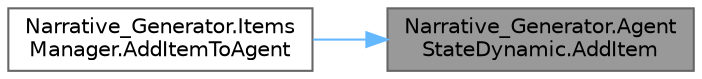 digraph "Narrative_Generator.AgentStateDynamic.AddItem"
{
 // LATEX_PDF_SIZE
  bgcolor="transparent";
  edge [fontname=Helvetica,fontsize=10,labelfontname=Helvetica,labelfontsize=10];
  node [fontname=Helvetica,fontsize=10,shape=box,height=0.2,width=0.4];
  rankdir="RL";
  Node1 [label="Narrative_Generator.Agent\lStateDynamic.AddItem",height=0.2,width=0.4,color="gray40", fillcolor="grey60", style="filled", fontcolor="black",tooltip="A method that adds the specified item to the character's possession."];
  Node1 -> Node2 [dir="back",color="steelblue1",style="solid"];
  Node2 [label="Narrative_Generator.Items\lManager.AddItemToAgent",height=0.2,width=0.4,color="grey40", fillcolor="white", style="filled",URL="$class_narrative___generator_1_1_items_manager.html#a8d995445e7e83c80cf9eeaf06fb26169",tooltip="A method that adds the specified item to the specified agent."];
}

